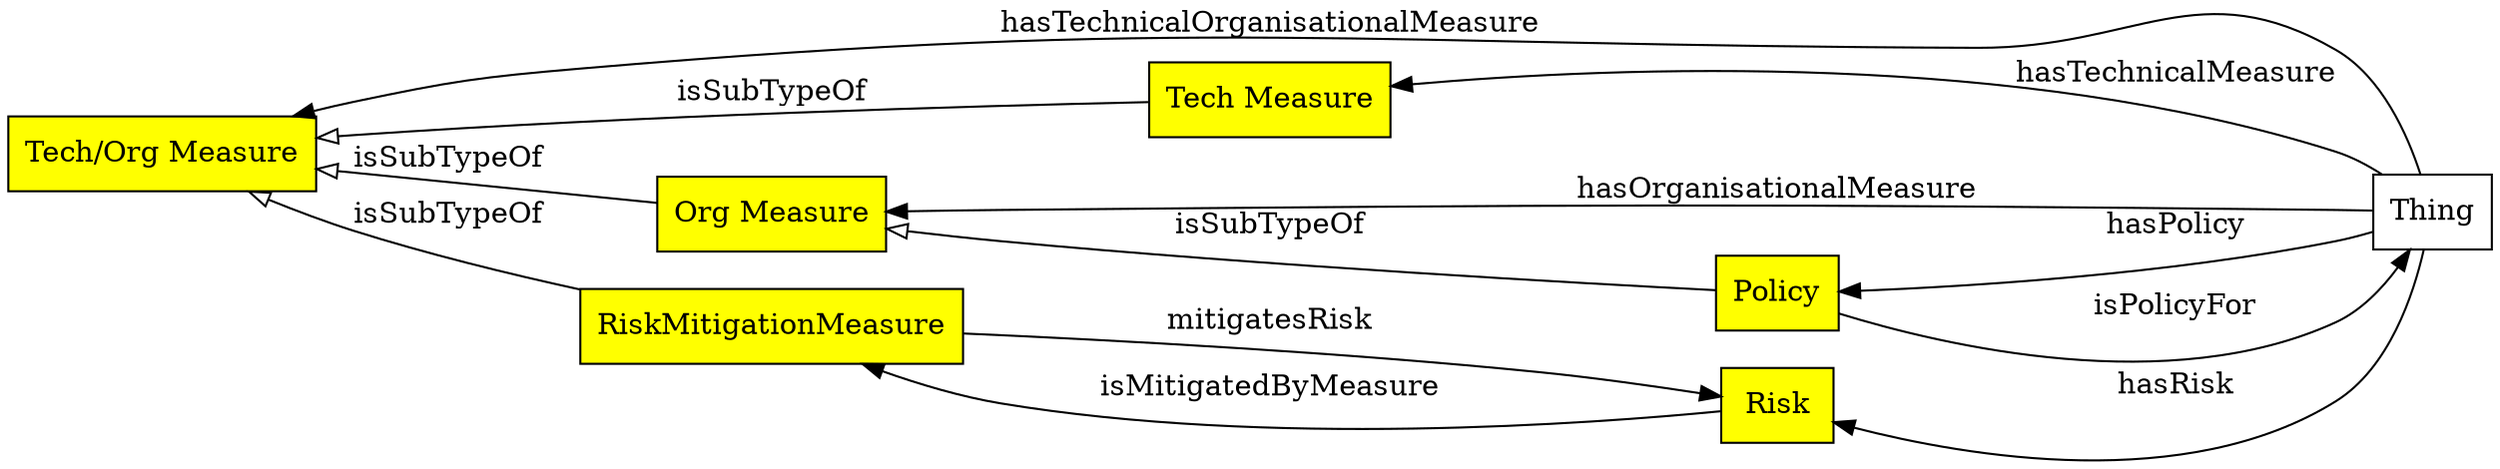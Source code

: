 # Overview

digraph G {
    rankdir=RL;
    node [shape=rect,style=filled,fillcolor=yellow];
Thing [fillcolor=none];
N1 [label="Tech/Org Measure"];
N2 [label="Tech Measure",style=filled,fillcolor=yellow];
N3 [label="Org Measure",style=filled,fillcolor=yellow];
RiskMitigationMeasure, N2,N3 -> N1 [arrowhead=onormal,label="isSubTypeOf"];

Risk -> RiskMitigationMeasure [label="isMitigatedByMeasure"];
RiskMitigationMeasure -> Risk [label="mitigatesRisk"];

Thing -> N1 [label="hasTechnicalOrganisationalMeasure"];
Thing -> N2 [label="hasTechnicalMeasure"];
Thing -> N3 [label="hasOrganisationalMeasure"];
Thing -> Risk [label="hasRisk"];

Thing -> Policy [label="hasPolicy"];
Policy -> Thing [label="isPolicyFor"];
Policy -> N3 [arrowhead=onormal,label="isSubTypeOf"];
}

# Technical

digraph G {
    // rankdir=LR;
    compound=true;
    node [shape=rect,style=filled,fillcolor=yellow];

TechnicalMeasure -> AccessControlMethod [dir=both,arrowhead=none,arrowtail=onormal];
TechnicalMeasure -> Encryption [dir=both,arrowhead=none,arrowtail=onormal];
Anonymization -> PseudoAnonymization [dir=both,arrowhead=none,arrowtail=onormal];
TechnicalMeasure -> AuthenticationProtocols [dir=both,arrowhead=none,arrowtail=onormal];
PseudoAnonymization -> DeIdentification [dir=both,arrowhead=none,arrowtail=onormal];
Encryption -> EncryptionInRest [dir=both,arrowhead=none,arrowtail=onormal];
Encryption -> EncryptionInTransfer [dir=both,arrowhead=none,arrowtail=onormal];
TechnicalMeasure -> Anonymization [dir=both,arrowhead=none,arrowtail=onormal];
AuthenticationProtocols -> SingleSignOn [dir=both,arrowhead=none,arrowtail=onormal];
}

# Organisational Measure

digraph G {
    // rankdir=LR;
    compound=true;
    node [shape=rect,style=filled,fillcolor=yellow];

    subgraph cluster_0 {
        style=dotted;
    Assessment, AuthorisationProcedure, CertificationSeal, Consultation, GuidelinesPrinciple, LegalAgreement, Notice ;
    }
    subgraph cluster_1 {
        style=dotted;
        Policy, PrivacyByDesign, RecordsOfActivities, RegularityOfRecertification, Safeguard, StaffTraining ;
    }
    Consultation -> OrganisationalMeasure [arrowhead=onormal,ltail=cluster_0] ;
    OrganisationalMeasure -> RecordsOfActivities [arrowhead=none,arrowtail=onormal,dir=both,lhead=cluster_1] ;
    
}

# Impact Assessment

digraph G {
    rankdir=BT;
    compound=true;
    node [shape=rect,style=filled,fillcolor=yellow];
    edge [arrowhead=onormal];

    DPIA -> ImpactAssessment ;
    PIA ->  ImpactAssessment ;
    DataTransferImpactAssessment ->  ImpactAssessment ;
}
